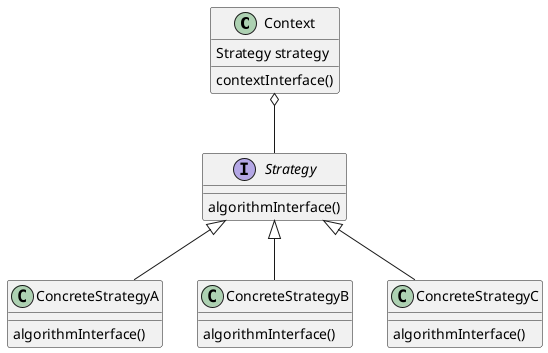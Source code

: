 @startuml
class Context {
Strategy strategy
contextInterface()
}
interface Strategy {
    algorithmInterface()
}
class ConcreteStrategyA {
    algorithmInterface()
}
class ConcreteStrategyB {
    algorithmInterface()
}
class ConcreteStrategyC {
    algorithmInterface()
}

Strategy <|-- ConcreteStrategyA
Strategy <|-- ConcreteStrategyB
Strategy <|-- ConcreteStrategyC
Context o-- Strategy
@enduml